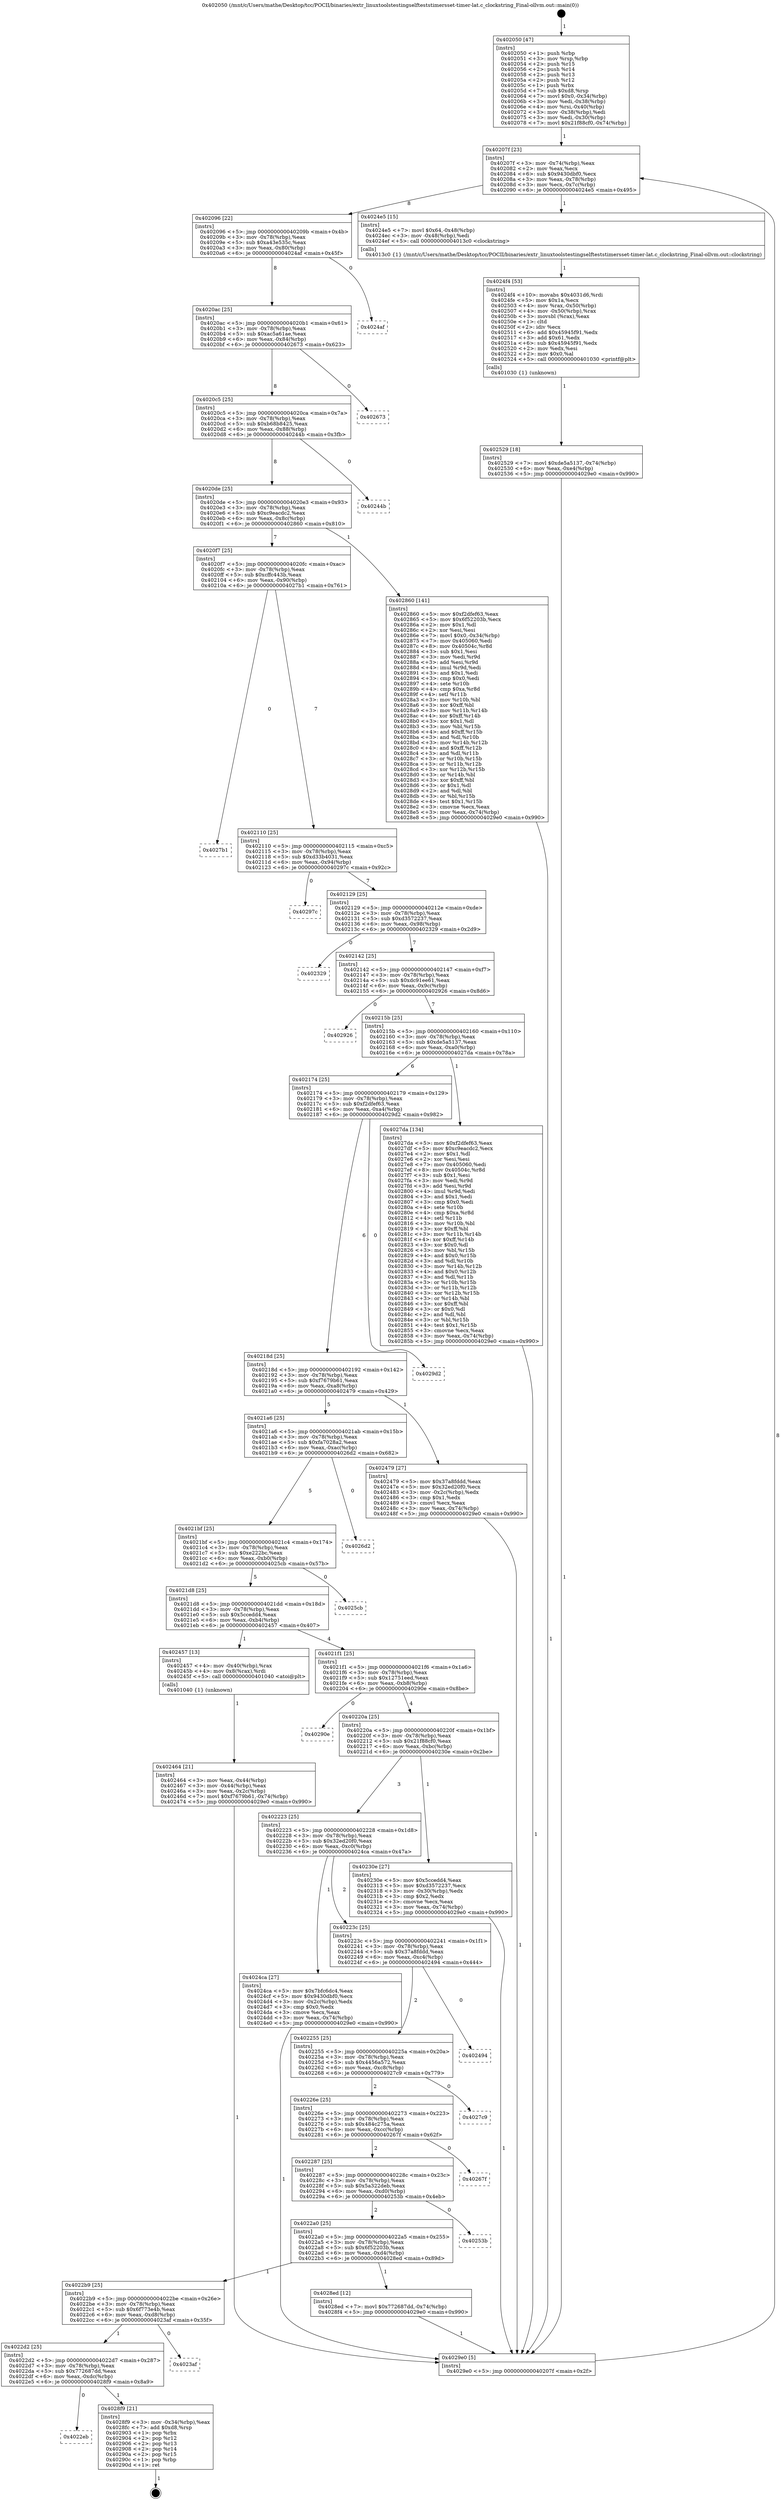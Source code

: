 digraph "0x402050" {
  label = "0x402050 (/mnt/c/Users/mathe/Desktop/tcc/POCII/binaries/extr_linuxtoolstestingselfteststimersset-timer-lat.c_clockstring_Final-ollvm.out::main(0))"
  labelloc = "t"
  node[shape=record]

  Entry [label="",width=0.3,height=0.3,shape=circle,fillcolor=black,style=filled]
  "0x40207f" [label="{
     0x40207f [23]\l
     | [instrs]\l
     &nbsp;&nbsp;0x40207f \<+3\>: mov -0x74(%rbp),%eax\l
     &nbsp;&nbsp;0x402082 \<+2\>: mov %eax,%ecx\l
     &nbsp;&nbsp;0x402084 \<+6\>: sub $0x9430dbf0,%ecx\l
     &nbsp;&nbsp;0x40208a \<+3\>: mov %eax,-0x78(%rbp)\l
     &nbsp;&nbsp;0x40208d \<+3\>: mov %ecx,-0x7c(%rbp)\l
     &nbsp;&nbsp;0x402090 \<+6\>: je 00000000004024e5 \<main+0x495\>\l
  }"]
  "0x4024e5" [label="{
     0x4024e5 [15]\l
     | [instrs]\l
     &nbsp;&nbsp;0x4024e5 \<+7\>: movl $0x64,-0x48(%rbp)\l
     &nbsp;&nbsp;0x4024ec \<+3\>: mov -0x48(%rbp),%edi\l
     &nbsp;&nbsp;0x4024ef \<+5\>: call 00000000004013c0 \<clockstring\>\l
     | [calls]\l
     &nbsp;&nbsp;0x4013c0 \{1\} (/mnt/c/Users/mathe/Desktop/tcc/POCII/binaries/extr_linuxtoolstestingselfteststimersset-timer-lat.c_clockstring_Final-ollvm.out::clockstring)\l
  }"]
  "0x402096" [label="{
     0x402096 [22]\l
     | [instrs]\l
     &nbsp;&nbsp;0x402096 \<+5\>: jmp 000000000040209b \<main+0x4b\>\l
     &nbsp;&nbsp;0x40209b \<+3\>: mov -0x78(%rbp),%eax\l
     &nbsp;&nbsp;0x40209e \<+5\>: sub $0xa43e535c,%eax\l
     &nbsp;&nbsp;0x4020a3 \<+3\>: mov %eax,-0x80(%rbp)\l
     &nbsp;&nbsp;0x4020a6 \<+6\>: je 00000000004024af \<main+0x45f\>\l
  }"]
  Exit [label="",width=0.3,height=0.3,shape=circle,fillcolor=black,style=filled,peripheries=2]
  "0x4024af" [label="{
     0x4024af\l
  }", style=dashed]
  "0x4020ac" [label="{
     0x4020ac [25]\l
     | [instrs]\l
     &nbsp;&nbsp;0x4020ac \<+5\>: jmp 00000000004020b1 \<main+0x61\>\l
     &nbsp;&nbsp;0x4020b1 \<+3\>: mov -0x78(%rbp),%eax\l
     &nbsp;&nbsp;0x4020b4 \<+5\>: sub $0xac5a61ae,%eax\l
     &nbsp;&nbsp;0x4020b9 \<+6\>: mov %eax,-0x84(%rbp)\l
     &nbsp;&nbsp;0x4020bf \<+6\>: je 0000000000402673 \<main+0x623\>\l
  }"]
  "0x4022eb" [label="{
     0x4022eb\l
  }", style=dashed]
  "0x402673" [label="{
     0x402673\l
  }", style=dashed]
  "0x4020c5" [label="{
     0x4020c5 [25]\l
     | [instrs]\l
     &nbsp;&nbsp;0x4020c5 \<+5\>: jmp 00000000004020ca \<main+0x7a\>\l
     &nbsp;&nbsp;0x4020ca \<+3\>: mov -0x78(%rbp),%eax\l
     &nbsp;&nbsp;0x4020cd \<+5\>: sub $0xb68b8425,%eax\l
     &nbsp;&nbsp;0x4020d2 \<+6\>: mov %eax,-0x88(%rbp)\l
     &nbsp;&nbsp;0x4020d8 \<+6\>: je 000000000040244b \<main+0x3fb\>\l
  }"]
  "0x4028f9" [label="{
     0x4028f9 [21]\l
     | [instrs]\l
     &nbsp;&nbsp;0x4028f9 \<+3\>: mov -0x34(%rbp),%eax\l
     &nbsp;&nbsp;0x4028fc \<+7\>: add $0xd8,%rsp\l
     &nbsp;&nbsp;0x402903 \<+1\>: pop %rbx\l
     &nbsp;&nbsp;0x402904 \<+2\>: pop %r12\l
     &nbsp;&nbsp;0x402906 \<+2\>: pop %r13\l
     &nbsp;&nbsp;0x402908 \<+2\>: pop %r14\l
     &nbsp;&nbsp;0x40290a \<+2\>: pop %r15\l
     &nbsp;&nbsp;0x40290c \<+1\>: pop %rbp\l
     &nbsp;&nbsp;0x40290d \<+1\>: ret\l
  }"]
  "0x40244b" [label="{
     0x40244b\l
  }", style=dashed]
  "0x4020de" [label="{
     0x4020de [25]\l
     | [instrs]\l
     &nbsp;&nbsp;0x4020de \<+5\>: jmp 00000000004020e3 \<main+0x93\>\l
     &nbsp;&nbsp;0x4020e3 \<+3\>: mov -0x78(%rbp),%eax\l
     &nbsp;&nbsp;0x4020e6 \<+5\>: sub $0xc9eacdc2,%eax\l
     &nbsp;&nbsp;0x4020eb \<+6\>: mov %eax,-0x8c(%rbp)\l
     &nbsp;&nbsp;0x4020f1 \<+6\>: je 0000000000402860 \<main+0x810\>\l
  }"]
  "0x4022d2" [label="{
     0x4022d2 [25]\l
     | [instrs]\l
     &nbsp;&nbsp;0x4022d2 \<+5\>: jmp 00000000004022d7 \<main+0x287\>\l
     &nbsp;&nbsp;0x4022d7 \<+3\>: mov -0x78(%rbp),%eax\l
     &nbsp;&nbsp;0x4022da \<+5\>: sub $0x772687dd,%eax\l
     &nbsp;&nbsp;0x4022df \<+6\>: mov %eax,-0xdc(%rbp)\l
     &nbsp;&nbsp;0x4022e5 \<+6\>: je 00000000004028f9 \<main+0x8a9\>\l
  }"]
  "0x402860" [label="{
     0x402860 [141]\l
     | [instrs]\l
     &nbsp;&nbsp;0x402860 \<+5\>: mov $0xf2dfef63,%eax\l
     &nbsp;&nbsp;0x402865 \<+5\>: mov $0x6f52203b,%ecx\l
     &nbsp;&nbsp;0x40286a \<+2\>: mov $0x1,%dl\l
     &nbsp;&nbsp;0x40286c \<+2\>: xor %esi,%esi\l
     &nbsp;&nbsp;0x40286e \<+7\>: movl $0x0,-0x34(%rbp)\l
     &nbsp;&nbsp;0x402875 \<+7\>: mov 0x405060,%edi\l
     &nbsp;&nbsp;0x40287c \<+8\>: mov 0x40504c,%r8d\l
     &nbsp;&nbsp;0x402884 \<+3\>: sub $0x1,%esi\l
     &nbsp;&nbsp;0x402887 \<+3\>: mov %edi,%r9d\l
     &nbsp;&nbsp;0x40288a \<+3\>: add %esi,%r9d\l
     &nbsp;&nbsp;0x40288d \<+4\>: imul %r9d,%edi\l
     &nbsp;&nbsp;0x402891 \<+3\>: and $0x1,%edi\l
     &nbsp;&nbsp;0x402894 \<+3\>: cmp $0x0,%edi\l
     &nbsp;&nbsp;0x402897 \<+4\>: sete %r10b\l
     &nbsp;&nbsp;0x40289b \<+4\>: cmp $0xa,%r8d\l
     &nbsp;&nbsp;0x40289f \<+4\>: setl %r11b\l
     &nbsp;&nbsp;0x4028a3 \<+3\>: mov %r10b,%bl\l
     &nbsp;&nbsp;0x4028a6 \<+3\>: xor $0xff,%bl\l
     &nbsp;&nbsp;0x4028a9 \<+3\>: mov %r11b,%r14b\l
     &nbsp;&nbsp;0x4028ac \<+4\>: xor $0xff,%r14b\l
     &nbsp;&nbsp;0x4028b0 \<+3\>: xor $0x1,%dl\l
     &nbsp;&nbsp;0x4028b3 \<+3\>: mov %bl,%r15b\l
     &nbsp;&nbsp;0x4028b6 \<+4\>: and $0xff,%r15b\l
     &nbsp;&nbsp;0x4028ba \<+3\>: and %dl,%r10b\l
     &nbsp;&nbsp;0x4028bd \<+3\>: mov %r14b,%r12b\l
     &nbsp;&nbsp;0x4028c0 \<+4\>: and $0xff,%r12b\l
     &nbsp;&nbsp;0x4028c4 \<+3\>: and %dl,%r11b\l
     &nbsp;&nbsp;0x4028c7 \<+3\>: or %r10b,%r15b\l
     &nbsp;&nbsp;0x4028ca \<+3\>: or %r11b,%r12b\l
     &nbsp;&nbsp;0x4028cd \<+3\>: xor %r12b,%r15b\l
     &nbsp;&nbsp;0x4028d0 \<+3\>: or %r14b,%bl\l
     &nbsp;&nbsp;0x4028d3 \<+3\>: xor $0xff,%bl\l
     &nbsp;&nbsp;0x4028d6 \<+3\>: or $0x1,%dl\l
     &nbsp;&nbsp;0x4028d9 \<+2\>: and %dl,%bl\l
     &nbsp;&nbsp;0x4028db \<+3\>: or %bl,%r15b\l
     &nbsp;&nbsp;0x4028de \<+4\>: test $0x1,%r15b\l
     &nbsp;&nbsp;0x4028e2 \<+3\>: cmovne %ecx,%eax\l
     &nbsp;&nbsp;0x4028e5 \<+3\>: mov %eax,-0x74(%rbp)\l
     &nbsp;&nbsp;0x4028e8 \<+5\>: jmp 00000000004029e0 \<main+0x990\>\l
  }"]
  "0x4020f7" [label="{
     0x4020f7 [25]\l
     | [instrs]\l
     &nbsp;&nbsp;0x4020f7 \<+5\>: jmp 00000000004020fc \<main+0xac\>\l
     &nbsp;&nbsp;0x4020fc \<+3\>: mov -0x78(%rbp),%eax\l
     &nbsp;&nbsp;0x4020ff \<+5\>: sub $0xcffc443b,%eax\l
     &nbsp;&nbsp;0x402104 \<+6\>: mov %eax,-0x90(%rbp)\l
     &nbsp;&nbsp;0x40210a \<+6\>: je 00000000004027b1 \<main+0x761\>\l
  }"]
  "0x4023af" [label="{
     0x4023af\l
  }", style=dashed]
  "0x4027b1" [label="{
     0x4027b1\l
  }", style=dashed]
  "0x402110" [label="{
     0x402110 [25]\l
     | [instrs]\l
     &nbsp;&nbsp;0x402110 \<+5\>: jmp 0000000000402115 \<main+0xc5\>\l
     &nbsp;&nbsp;0x402115 \<+3\>: mov -0x78(%rbp),%eax\l
     &nbsp;&nbsp;0x402118 \<+5\>: sub $0xd33b4031,%eax\l
     &nbsp;&nbsp;0x40211d \<+6\>: mov %eax,-0x94(%rbp)\l
     &nbsp;&nbsp;0x402123 \<+6\>: je 000000000040297c \<main+0x92c\>\l
  }"]
  "0x4022b9" [label="{
     0x4022b9 [25]\l
     | [instrs]\l
     &nbsp;&nbsp;0x4022b9 \<+5\>: jmp 00000000004022be \<main+0x26e\>\l
     &nbsp;&nbsp;0x4022be \<+3\>: mov -0x78(%rbp),%eax\l
     &nbsp;&nbsp;0x4022c1 \<+5\>: sub $0x6f773e4b,%eax\l
     &nbsp;&nbsp;0x4022c6 \<+6\>: mov %eax,-0xd8(%rbp)\l
     &nbsp;&nbsp;0x4022cc \<+6\>: je 00000000004023af \<main+0x35f\>\l
  }"]
  "0x40297c" [label="{
     0x40297c\l
  }", style=dashed]
  "0x402129" [label="{
     0x402129 [25]\l
     | [instrs]\l
     &nbsp;&nbsp;0x402129 \<+5\>: jmp 000000000040212e \<main+0xde\>\l
     &nbsp;&nbsp;0x40212e \<+3\>: mov -0x78(%rbp),%eax\l
     &nbsp;&nbsp;0x402131 \<+5\>: sub $0xd3572237,%eax\l
     &nbsp;&nbsp;0x402136 \<+6\>: mov %eax,-0x98(%rbp)\l
     &nbsp;&nbsp;0x40213c \<+6\>: je 0000000000402329 \<main+0x2d9\>\l
  }"]
  "0x4028ed" [label="{
     0x4028ed [12]\l
     | [instrs]\l
     &nbsp;&nbsp;0x4028ed \<+7\>: movl $0x772687dd,-0x74(%rbp)\l
     &nbsp;&nbsp;0x4028f4 \<+5\>: jmp 00000000004029e0 \<main+0x990\>\l
  }"]
  "0x402329" [label="{
     0x402329\l
  }", style=dashed]
  "0x402142" [label="{
     0x402142 [25]\l
     | [instrs]\l
     &nbsp;&nbsp;0x402142 \<+5\>: jmp 0000000000402147 \<main+0xf7\>\l
     &nbsp;&nbsp;0x402147 \<+3\>: mov -0x78(%rbp),%eax\l
     &nbsp;&nbsp;0x40214a \<+5\>: sub $0xdc91ee61,%eax\l
     &nbsp;&nbsp;0x40214f \<+6\>: mov %eax,-0x9c(%rbp)\l
     &nbsp;&nbsp;0x402155 \<+6\>: je 0000000000402926 \<main+0x8d6\>\l
  }"]
  "0x4022a0" [label="{
     0x4022a0 [25]\l
     | [instrs]\l
     &nbsp;&nbsp;0x4022a0 \<+5\>: jmp 00000000004022a5 \<main+0x255\>\l
     &nbsp;&nbsp;0x4022a5 \<+3\>: mov -0x78(%rbp),%eax\l
     &nbsp;&nbsp;0x4022a8 \<+5\>: sub $0x6f52203b,%eax\l
     &nbsp;&nbsp;0x4022ad \<+6\>: mov %eax,-0xd4(%rbp)\l
     &nbsp;&nbsp;0x4022b3 \<+6\>: je 00000000004028ed \<main+0x89d\>\l
  }"]
  "0x402926" [label="{
     0x402926\l
  }", style=dashed]
  "0x40215b" [label="{
     0x40215b [25]\l
     | [instrs]\l
     &nbsp;&nbsp;0x40215b \<+5\>: jmp 0000000000402160 \<main+0x110\>\l
     &nbsp;&nbsp;0x402160 \<+3\>: mov -0x78(%rbp),%eax\l
     &nbsp;&nbsp;0x402163 \<+5\>: sub $0xde5a5137,%eax\l
     &nbsp;&nbsp;0x402168 \<+6\>: mov %eax,-0xa0(%rbp)\l
     &nbsp;&nbsp;0x40216e \<+6\>: je 00000000004027da \<main+0x78a\>\l
  }"]
  "0x40253b" [label="{
     0x40253b\l
  }", style=dashed]
  "0x4027da" [label="{
     0x4027da [134]\l
     | [instrs]\l
     &nbsp;&nbsp;0x4027da \<+5\>: mov $0xf2dfef63,%eax\l
     &nbsp;&nbsp;0x4027df \<+5\>: mov $0xc9eacdc2,%ecx\l
     &nbsp;&nbsp;0x4027e4 \<+2\>: mov $0x1,%dl\l
     &nbsp;&nbsp;0x4027e6 \<+2\>: xor %esi,%esi\l
     &nbsp;&nbsp;0x4027e8 \<+7\>: mov 0x405060,%edi\l
     &nbsp;&nbsp;0x4027ef \<+8\>: mov 0x40504c,%r8d\l
     &nbsp;&nbsp;0x4027f7 \<+3\>: sub $0x1,%esi\l
     &nbsp;&nbsp;0x4027fa \<+3\>: mov %edi,%r9d\l
     &nbsp;&nbsp;0x4027fd \<+3\>: add %esi,%r9d\l
     &nbsp;&nbsp;0x402800 \<+4\>: imul %r9d,%edi\l
     &nbsp;&nbsp;0x402804 \<+3\>: and $0x1,%edi\l
     &nbsp;&nbsp;0x402807 \<+3\>: cmp $0x0,%edi\l
     &nbsp;&nbsp;0x40280a \<+4\>: sete %r10b\l
     &nbsp;&nbsp;0x40280e \<+4\>: cmp $0xa,%r8d\l
     &nbsp;&nbsp;0x402812 \<+4\>: setl %r11b\l
     &nbsp;&nbsp;0x402816 \<+3\>: mov %r10b,%bl\l
     &nbsp;&nbsp;0x402819 \<+3\>: xor $0xff,%bl\l
     &nbsp;&nbsp;0x40281c \<+3\>: mov %r11b,%r14b\l
     &nbsp;&nbsp;0x40281f \<+4\>: xor $0xff,%r14b\l
     &nbsp;&nbsp;0x402823 \<+3\>: xor $0x0,%dl\l
     &nbsp;&nbsp;0x402826 \<+3\>: mov %bl,%r15b\l
     &nbsp;&nbsp;0x402829 \<+4\>: and $0x0,%r15b\l
     &nbsp;&nbsp;0x40282d \<+3\>: and %dl,%r10b\l
     &nbsp;&nbsp;0x402830 \<+3\>: mov %r14b,%r12b\l
     &nbsp;&nbsp;0x402833 \<+4\>: and $0x0,%r12b\l
     &nbsp;&nbsp;0x402837 \<+3\>: and %dl,%r11b\l
     &nbsp;&nbsp;0x40283a \<+3\>: or %r10b,%r15b\l
     &nbsp;&nbsp;0x40283d \<+3\>: or %r11b,%r12b\l
     &nbsp;&nbsp;0x402840 \<+3\>: xor %r12b,%r15b\l
     &nbsp;&nbsp;0x402843 \<+3\>: or %r14b,%bl\l
     &nbsp;&nbsp;0x402846 \<+3\>: xor $0xff,%bl\l
     &nbsp;&nbsp;0x402849 \<+3\>: or $0x0,%dl\l
     &nbsp;&nbsp;0x40284c \<+2\>: and %dl,%bl\l
     &nbsp;&nbsp;0x40284e \<+3\>: or %bl,%r15b\l
     &nbsp;&nbsp;0x402851 \<+4\>: test $0x1,%r15b\l
     &nbsp;&nbsp;0x402855 \<+3\>: cmovne %ecx,%eax\l
     &nbsp;&nbsp;0x402858 \<+3\>: mov %eax,-0x74(%rbp)\l
     &nbsp;&nbsp;0x40285b \<+5\>: jmp 00000000004029e0 \<main+0x990\>\l
  }"]
  "0x402174" [label="{
     0x402174 [25]\l
     | [instrs]\l
     &nbsp;&nbsp;0x402174 \<+5\>: jmp 0000000000402179 \<main+0x129\>\l
     &nbsp;&nbsp;0x402179 \<+3\>: mov -0x78(%rbp),%eax\l
     &nbsp;&nbsp;0x40217c \<+5\>: sub $0xf2dfef63,%eax\l
     &nbsp;&nbsp;0x402181 \<+6\>: mov %eax,-0xa4(%rbp)\l
     &nbsp;&nbsp;0x402187 \<+6\>: je 00000000004029d2 \<main+0x982\>\l
  }"]
  "0x402287" [label="{
     0x402287 [25]\l
     | [instrs]\l
     &nbsp;&nbsp;0x402287 \<+5\>: jmp 000000000040228c \<main+0x23c\>\l
     &nbsp;&nbsp;0x40228c \<+3\>: mov -0x78(%rbp),%eax\l
     &nbsp;&nbsp;0x40228f \<+5\>: sub $0x5a322deb,%eax\l
     &nbsp;&nbsp;0x402294 \<+6\>: mov %eax,-0xd0(%rbp)\l
     &nbsp;&nbsp;0x40229a \<+6\>: je 000000000040253b \<main+0x4eb\>\l
  }"]
  "0x4029d2" [label="{
     0x4029d2\l
  }", style=dashed]
  "0x40218d" [label="{
     0x40218d [25]\l
     | [instrs]\l
     &nbsp;&nbsp;0x40218d \<+5\>: jmp 0000000000402192 \<main+0x142\>\l
     &nbsp;&nbsp;0x402192 \<+3\>: mov -0x78(%rbp),%eax\l
     &nbsp;&nbsp;0x402195 \<+5\>: sub $0xf7679b61,%eax\l
     &nbsp;&nbsp;0x40219a \<+6\>: mov %eax,-0xa8(%rbp)\l
     &nbsp;&nbsp;0x4021a0 \<+6\>: je 0000000000402479 \<main+0x429\>\l
  }"]
  "0x40267f" [label="{
     0x40267f\l
  }", style=dashed]
  "0x402479" [label="{
     0x402479 [27]\l
     | [instrs]\l
     &nbsp;&nbsp;0x402479 \<+5\>: mov $0x37a8fddd,%eax\l
     &nbsp;&nbsp;0x40247e \<+5\>: mov $0x32ed20f0,%ecx\l
     &nbsp;&nbsp;0x402483 \<+3\>: mov -0x2c(%rbp),%edx\l
     &nbsp;&nbsp;0x402486 \<+3\>: cmp $0x1,%edx\l
     &nbsp;&nbsp;0x402489 \<+3\>: cmovl %ecx,%eax\l
     &nbsp;&nbsp;0x40248c \<+3\>: mov %eax,-0x74(%rbp)\l
     &nbsp;&nbsp;0x40248f \<+5\>: jmp 00000000004029e0 \<main+0x990\>\l
  }"]
  "0x4021a6" [label="{
     0x4021a6 [25]\l
     | [instrs]\l
     &nbsp;&nbsp;0x4021a6 \<+5\>: jmp 00000000004021ab \<main+0x15b\>\l
     &nbsp;&nbsp;0x4021ab \<+3\>: mov -0x78(%rbp),%eax\l
     &nbsp;&nbsp;0x4021ae \<+5\>: sub $0xfa7028a2,%eax\l
     &nbsp;&nbsp;0x4021b3 \<+6\>: mov %eax,-0xac(%rbp)\l
     &nbsp;&nbsp;0x4021b9 \<+6\>: je 00000000004026d2 \<main+0x682\>\l
  }"]
  "0x40226e" [label="{
     0x40226e [25]\l
     | [instrs]\l
     &nbsp;&nbsp;0x40226e \<+5\>: jmp 0000000000402273 \<main+0x223\>\l
     &nbsp;&nbsp;0x402273 \<+3\>: mov -0x78(%rbp),%eax\l
     &nbsp;&nbsp;0x402276 \<+5\>: sub $0x484c275a,%eax\l
     &nbsp;&nbsp;0x40227b \<+6\>: mov %eax,-0xcc(%rbp)\l
     &nbsp;&nbsp;0x402281 \<+6\>: je 000000000040267f \<main+0x62f\>\l
  }"]
  "0x4026d2" [label="{
     0x4026d2\l
  }", style=dashed]
  "0x4021bf" [label="{
     0x4021bf [25]\l
     | [instrs]\l
     &nbsp;&nbsp;0x4021bf \<+5\>: jmp 00000000004021c4 \<main+0x174\>\l
     &nbsp;&nbsp;0x4021c4 \<+3\>: mov -0x78(%rbp),%eax\l
     &nbsp;&nbsp;0x4021c7 \<+5\>: sub $0xe222bc,%eax\l
     &nbsp;&nbsp;0x4021cc \<+6\>: mov %eax,-0xb0(%rbp)\l
     &nbsp;&nbsp;0x4021d2 \<+6\>: je 00000000004025cb \<main+0x57b\>\l
  }"]
  "0x4027c9" [label="{
     0x4027c9\l
  }", style=dashed]
  "0x4025cb" [label="{
     0x4025cb\l
  }", style=dashed]
  "0x4021d8" [label="{
     0x4021d8 [25]\l
     | [instrs]\l
     &nbsp;&nbsp;0x4021d8 \<+5\>: jmp 00000000004021dd \<main+0x18d\>\l
     &nbsp;&nbsp;0x4021dd \<+3\>: mov -0x78(%rbp),%eax\l
     &nbsp;&nbsp;0x4021e0 \<+5\>: sub $0x5ccedd4,%eax\l
     &nbsp;&nbsp;0x4021e5 \<+6\>: mov %eax,-0xb4(%rbp)\l
     &nbsp;&nbsp;0x4021eb \<+6\>: je 0000000000402457 \<main+0x407\>\l
  }"]
  "0x402255" [label="{
     0x402255 [25]\l
     | [instrs]\l
     &nbsp;&nbsp;0x402255 \<+5\>: jmp 000000000040225a \<main+0x20a\>\l
     &nbsp;&nbsp;0x40225a \<+3\>: mov -0x78(%rbp),%eax\l
     &nbsp;&nbsp;0x40225d \<+5\>: sub $0x4456a572,%eax\l
     &nbsp;&nbsp;0x402262 \<+6\>: mov %eax,-0xc8(%rbp)\l
     &nbsp;&nbsp;0x402268 \<+6\>: je 00000000004027c9 \<main+0x779\>\l
  }"]
  "0x402457" [label="{
     0x402457 [13]\l
     | [instrs]\l
     &nbsp;&nbsp;0x402457 \<+4\>: mov -0x40(%rbp),%rax\l
     &nbsp;&nbsp;0x40245b \<+4\>: mov 0x8(%rax),%rdi\l
     &nbsp;&nbsp;0x40245f \<+5\>: call 0000000000401040 \<atoi@plt\>\l
     | [calls]\l
     &nbsp;&nbsp;0x401040 \{1\} (unknown)\l
  }"]
  "0x4021f1" [label="{
     0x4021f1 [25]\l
     | [instrs]\l
     &nbsp;&nbsp;0x4021f1 \<+5\>: jmp 00000000004021f6 \<main+0x1a6\>\l
     &nbsp;&nbsp;0x4021f6 \<+3\>: mov -0x78(%rbp),%eax\l
     &nbsp;&nbsp;0x4021f9 \<+5\>: sub $0x12751eed,%eax\l
     &nbsp;&nbsp;0x4021fe \<+6\>: mov %eax,-0xb8(%rbp)\l
     &nbsp;&nbsp;0x402204 \<+6\>: je 000000000040290e \<main+0x8be\>\l
  }"]
  "0x402494" [label="{
     0x402494\l
  }", style=dashed]
  "0x40290e" [label="{
     0x40290e\l
  }", style=dashed]
  "0x40220a" [label="{
     0x40220a [25]\l
     | [instrs]\l
     &nbsp;&nbsp;0x40220a \<+5\>: jmp 000000000040220f \<main+0x1bf\>\l
     &nbsp;&nbsp;0x40220f \<+3\>: mov -0x78(%rbp),%eax\l
     &nbsp;&nbsp;0x402212 \<+5\>: sub $0x21f88cf0,%eax\l
     &nbsp;&nbsp;0x402217 \<+6\>: mov %eax,-0xbc(%rbp)\l
     &nbsp;&nbsp;0x40221d \<+6\>: je 000000000040230e \<main+0x2be\>\l
  }"]
  "0x402529" [label="{
     0x402529 [18]\l
     | [instrs]\l
     &nbsp;&nbsp;0x402529 \<+7\>: movl $0xde5a5137,-0x74(%rbp)\l
     &nbsp;&nbsp;0x402530 \<+6\>: mov %eax,-0xe4(%rbp)\l
     &nbsp;&nbsp;0x402536 \<+5\>: jmp 00000000004029e0 \<main+0x990\>\l
  }"]
  "0x40230e" [label="{
     0x40230e [27]\l
     | [instrs]\l
     &nbsp;&nbsp;0x40230e \<+5\>: mov $0x5ccedd4,%eax\l
     &nbsp;&nbsp;0x402313 \<+5\>: mov $0xd3572237,%ecx\l
     &nbsp;&nbsp;0x402318 \<+3\>: mov -0x30(%rbp),%edx\l
     &nbsp;&nbsp;0x40231b \<+3\>: cmp $0x2,%edx\l
     &nbsp;&nbsp;0x40231e \<+3\>: cmovne %ecx,%eax\l
     &nbsp;&nbsp;0x402321 \<+3\>: mov %eax,-0x74(%rbp)\l
     &nbsp;&nbsp;0x402324 \<+5\>: jmp 00000000004029e0 \<main+0x990\>\l
  }"]
  "0x402223" [label="{
     0x402223 [25]\l
     | [instrs]\l
     &nbsp;&nbsp;0x402223 \<+5\>: jmp 0000000000402228 \<main+0x1d8\>\l
     &nbsp;&nbsp;0x402228 \<+3\>: mov -0x78(%rbp),%eax\l
     &nbsp;&nbsp;0x40222b \<+5\>: sub $0x32ed20f0,%eax\l
     &nbsp;&nbsp;0x402230 \<+6\>: mov %eax,-0xc0(%rbp)\l
     &nbsp;&nbsp;0x402236 \<+6\>: je 00000000004024ca \<main+0x47a\>\l
  }"]
  "0x4029e0" [label="{
     0x4029e0 [5]\l
     | [instrs]\l
     &nbsp;&nbsp;0x4029e0 \<+5\>: jmp 000000000040207f \<main+0x2f\>\l
  }"]
  "0x402050" [label="{
     0x402050 [47]\l
     | [instrs]\l
     &nbsp;&nbsp;0x402050 \<+1\>: push %rbp\l
     &nbsp;&nbsp;0x402051 \<+3\>: mov %rsp,%rbp\l
     &nbsp;&nbsp;0x402054 \<+2\>: push %r15\l
     &nbsp;&nbsp;0x402056 \<+2\>: push %r14\l
     &nbsp;&nbsp;0x402058 \<+2\>: push %r13\l
     &nbsp;&nbsp;0x40205a \<+2\>: push %r12\l
     &nbsp;&nbsp;0x40205c \<+1\>: push %rbx\l
     &nbsp;&nbsp;0x40205d \<+7\>: sub $0xd8,%rsp\l
     &nbsp;&nbsp;0x402064 \<+7\>: movl $0x0,-0x34(%rbp)\l
     &nbsp;&nbsp;0x40206b \<+3\>: mov %edi,-0x38(%rbp)\l
     &nbsp;&nbsp;0x40206e \<+4\>: mov %rsi,-0x40(%rbp)\l
     &nbsp;&nbsp;0x402072 \<+3\>: mov -0x38(%rbp),%edi\l
     &nbsp;&nbsp;0x402075 \<+3\>: mov %edi,-0x30(%rbp)\l
     &nbsp;&nbsp;0x402078 \<+7\>: movl $0x21f88cf0,-0x74(%rbp)\l
  }"]
  "0x402464" [label="{
     0x402464 [21]\l
     | [instrs]\l
     &nbsp;&nbsp;0x402464 \<+3\>: mov %eax,-0x44(%rbp)\l
     &nbsp;&nbsp;0x402467 \<+3\>: mov -0x44(%rbp),%eax\l
     &nbsp;&nbsp;0x40246a \<+3\>: mov %eax,-0x2c(%rbp)\l
     &nbsp;&nbsp;0x40246d \<+7\>: movl $0xf7679b61,-0x74(%rbp)\l
     &nbsp;&nbsp;0x402474 \<+5\>: jmp 00000000004029e0 \<main+0x990\>\l
  }"]
  "0x4024f4" [label="{
     0x4024f4 [53]\l
     | [instrs]\l
     &nbsp;&nbsp;0x4024f4 \<+10\>: movabs $0x4031d6,%rdi\l
     &nbsp;&nbsp;0x4024fe \<+5\>: mov $0x1a,%ecx\l
     &nbsp;&nbsp;0x402503 \<+4\>: mov %rax,-0x50(%rbp)\l
     &nbsp;&nbsp;0x402507 \<+4\>: mov -0x50(%rbp),%rax\l
     &nbsp;&nbsp;0x40250b \<+3\>: movsbl (%rax),%eax\l
     &nbsp;&nbsp;0x40250e \<+1\>: cltd\l
     &nbsp;&nbsp;0x40250f \<+2\>: idiv %ecx\l
     &nbsp;&nbsp;0x402511 \<+6\>: add $0x45945f91,%edx\l
     &nbsp;&nbsp;0x402517 \<+3\>: add $0x61,%edx\l
     &nbsp;&nbsp;0x40251a \<+6\>: sub $0x45945f91,%edx\l
     &nbsp;&nbsp;0x402520 \<+2\>: mov %edx,%esi\l
     &nbsp;&nbsp;0x402522 \<+2\>: mov $0x0,%al\l
     &nbsp;&nbsp;0x402524 \<+5\>: call 0000000000401030 \<printf@plt\>\l
     | [calls]\l
     &nbsp;&nbsp;0x401030 \{1\} (unknown)\l
  }"]
  "0x4024ca" [label="{
     0x4024ca [27]\l
     | [instrs]\l
     &nbsp;&nbsp;0x4024ca \<+5\>: mov $0x7bfc6dc4,%eax\l
     &nbsp;&nbsp;0x4024cf \<+5\>: mov $0x9430dbf0,%ecx\l
     &nbsp;&nbsp;0x4024d4 \<+3\>: mov -0x2c(%rbp),%edx\l
     &nbsp;&nbsp;0x4024d7 \<+3\>: cmp $0x0,%edx\l
     &nbsp;&nbsp;0x4024da \<+3\>: cmove %ecx,%eax\l
     &nbsp;&nbsp;0x4024dd \<+3\>: mov %eax,-0x74(%rbp)\l
     &nbsp;&nbsp;0x4024e0 \<+5\>: jmp 00000000004029e0 \<main+0x990\>\l
  }"]
  "0x40223c" [label="{
     0x40223c [25]\l
     | [instrs]\l
     &nbsp;&nbsp;0x40223c \<+5\>: jmp 0000000000402241 \<main+0x1f1\>\l
     &nbsp;&nbsp;0x402241 \<+3\>: mov -0x78(%rbp),%eax\l
     &nbsp;&nbsp;0x402244 \<+5\>: sub $0x37a8fddd,%eax\l
     &nbsp;&nbsp;0x402249 \<+6\>: mov %eax,-0xc4(%rbp)\l
     &nbsp;&nbsp;0x40224f \<+6\>: je 0000000000402494 \<main+0x444\>\l
  }"]
  Entry -> "0x402050" [label=" 1"]
  "0x40207f" -> "0x4024e5" [label=" 1"]
  "0x40207f" -> "0x402096" [label=" 8"]
  "0x4028f9" -> Exit [label=" 1"]
  "0x402096" -> "0x4024af" [label=" 0"]
  "0x402096" -> "0x4020ac" [label=" 8"]
  "0x4022d2" -> "0x4022eb" [label=" 0"]
  "0x4020ac" -> "0x402673" [label=" 0"]
  "0x4020ac" -> "0x4020c5" [label=" 8"]
  "0x4022d2" -> "0x4028f9" [label=" 1"]
  "0x4020c5" -> "0x40244b" [label=" 0"]
  "0x4020c5" -> "0x4020de" [label=" 8"]
  "0x4022b9" -> "0x4022d2" [label=" 1"]
  "0x4020de" -> "0x402860" [label=" 1"]
  "0x4020de" -> "0x4020f7" [label=" 7"]
  "0x4022b9" -> "0x4023af" [label=" 0"]
  "0x4020f7" -> "0x4027b1" [label=" 0"]
  "0x4020f7" -> "0x402110" [label=" 7"]
  "0x4028ed" -> "0x4029e0" [label=" 1"]
  "0x402110" -> "0x40297c" [label=" 0"]
  "0x402110" -> "0x402129" [label=" 7"]
  "0x4022a0" -> "0x4022b9" [label=" 1"]
  "0x402129" -> "0x402329" [label=" 0"]
  "0x402129" -> "0x402142" [label=" 7"]
  "0x4022a0" -> "0x4028ed" [label=" 1"]
  "0x402142" -> "0x402926" [label=" 0"]
  "0x402142" -> "0x40215b" [label=" 7"]
  "0x402287" -> "0x4022a0" [label=" 2"]
  "0x40215b" -> "0x4027da" [label=" 1"]
  "0x40215b" -> "0x402174" [label=" 6"]
  "0x402287" -> "0x40253b" [label=" 0"]
  "0x402174" -> "0x4029d2" [label=" 0"]
  "0x402174" -> "0x40218d" [label=" 6"]
  "0x40226e" -> "0x402287" [label=" 2"]
  "0x40218d" -> "0x402479" [label=" 1"]
  "0x40218d" -> "0x4021a6" [label=" 5"]
  "0x40226e" -> "0x40267f" [label=" 0"]
  "0x4021a6" -> "0x4026d2" [label=" 0"]
  "0x4021a6" -> "0x4021bf" [label=" 5"]
  "0x402255" -> "0x40226e" [label=" 2"]
  "0x4021bf" -> "0x4025cb" [label=" 0"]
  "0x4021bf" -> "0x4021d8" [label=" 5"]
  "0x402255" -> "0x4027c9" [label=" 0"]
  "0x4021d8" -> "0x402457" [label=" 1"]
  "0x4021d8" -> "0x4021f1" [label=" 4"]
  "0x40223c" -> "0x402255" [label=" 2"]
  "0x4021f1" -> "0x40290e" [label=" 0"]
  "0x4021f1" -> "0x40220a" [label=" 4"]
  "0x40223c" -> "0x402494" [label=" 0"]
  "0x40220a" -> "0x40230e" [label=" 1"]
  "0x40220a" -> "0x402223" [label=" 3"]
  "0x40230e" -> "0x4029e0" [label=" 1"]
  "0x402050" -> "0x40207f" [label=" 1"]
  "0x4029e0" -> "0x40207f" [label=" 8"]
  "0x402457" -> "0x402464" [label=" 1"]
  "0x402464" -> "0x4029e0" [label=" 1"]
  "0x402479" -> "0x4029e0" [label=" 1"]
  "0x402860" -> "0x4029e0" [label=" 1"]
  "0x402223" -> "0x4024ca" [label=" 1"]
  "0x402223" -> "0x40223c" [label=" 2"]
  "0x4024ca" -> "0x4029e0" [label=" 1"]
  "0x4024e5" -> "0x4024f4" [label=" 1"]
  "0x4024f4" -> "0x402529" [label=" 1"]
  "0x402529" -> "0x4029e0" [label=" 1"]
  "0x4027da" -> "0x4029e0" [label=" 1"]
}

